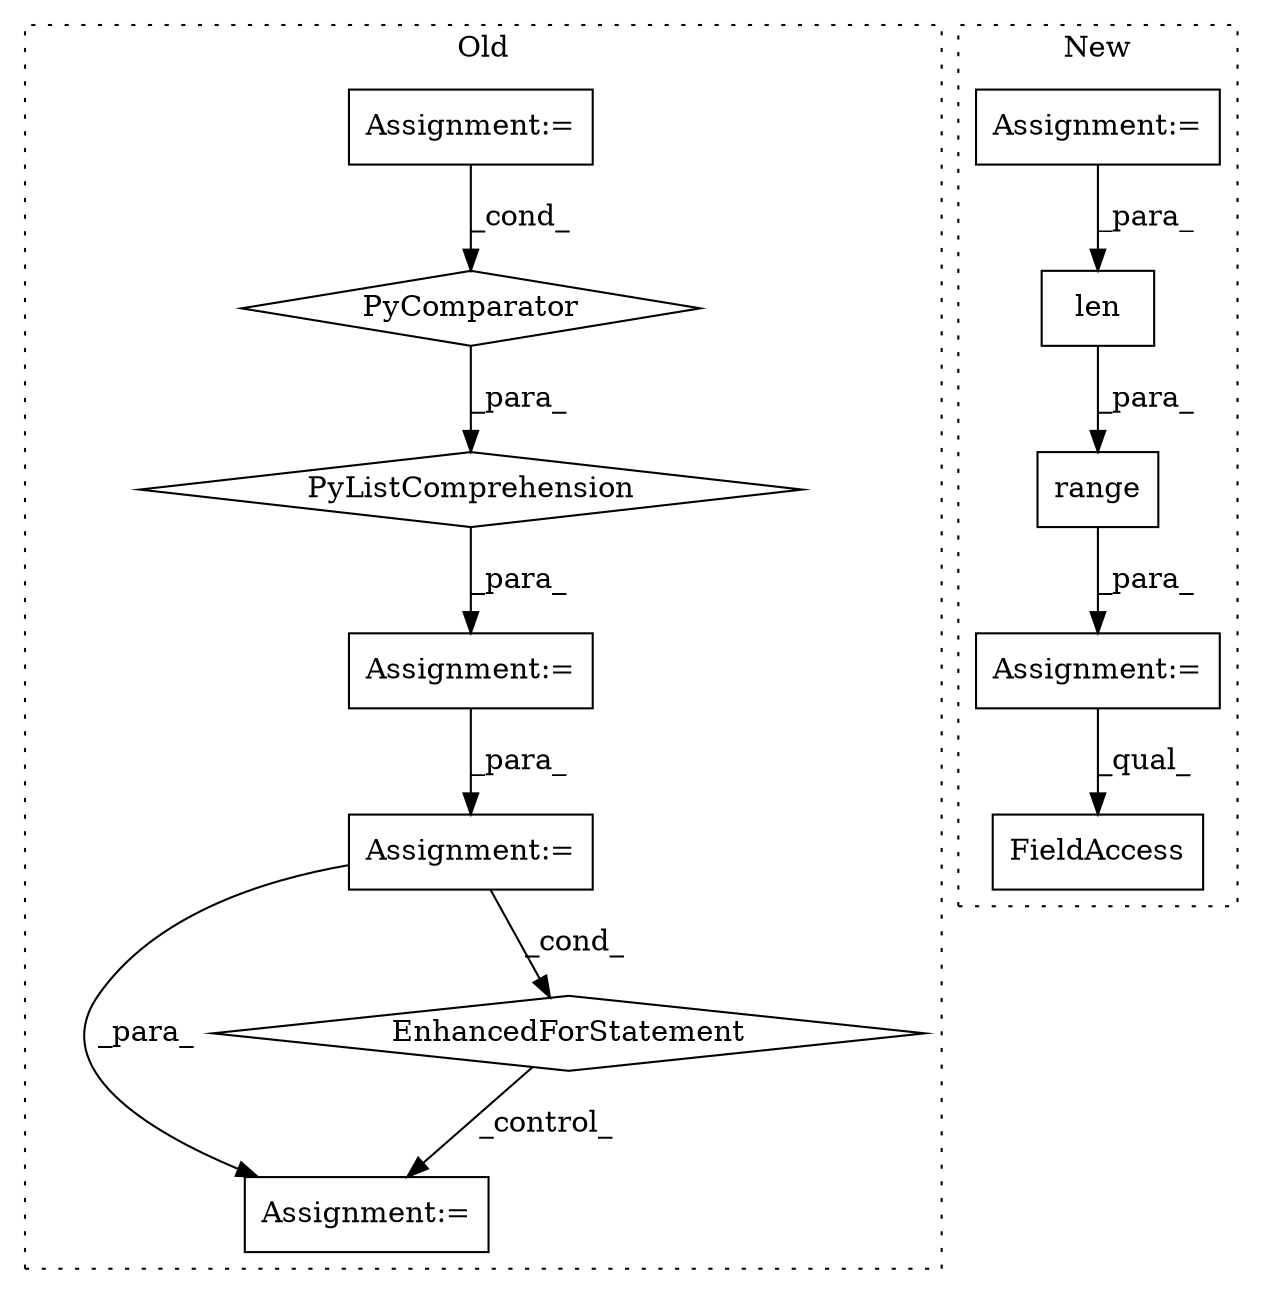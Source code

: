 digraph G {
subgraph cluster0 {
1 [label="PyListComprehension" a="109" s="13502" l="164" shape="diamond"];
3 [label="PyComparator" a="113" s="13622" l="36" shape="diamond"];
4 [label="Assignment:=" a="7" s="13405" l="1" shape="box"];
5 [label="Assignment:=" a="7" s="13696,13788" l="53,2" shape="box"];
7 [label="Assignment:=" a="7" s="13490" l="12" shape="box"];
11 [label="Assignment:=" a="7" s="13918" l="1" shape="box"];
12 [label="EnhancedForStatement" a="70" s="13696,13788" l="53,2" shape="diamond"];
label = "Old";
style="dotted";
}
subgraph cluster1 {
2 [label="len" a="32" s="11893,11910" l="4,1" shape="box"];
6 [label="Assignment:=" a="7" s="11826,11912" l="53,2" shape="box"];
8 [label="Assignment:=" a="7" s="11773" l="1" shape="box"];
9 [label="range" a="32" s="11887,11911" l="6,1" shape="box"];
10 [label="FieldAccess" a="22" s="12065" l="20" shape="box"];
label = "New";
style="dotted";
}
1 -> 7 [label="_para_"];
2 -> 9 [label="_para_"];
3 -> 1 [label="_para_"];
4 -> 3 [label="_cond_"];
5 -> 11 [label="_para_"];
5 -> 12 [label="_cond_"];
6 -> 10 [label="_qual_"];
7 -> 5 [label="_para_"];
8 -> 2 [label="_para_"];
9 -> 6 [label="_para_"];
12 -> 11 [label="_control_"];
}